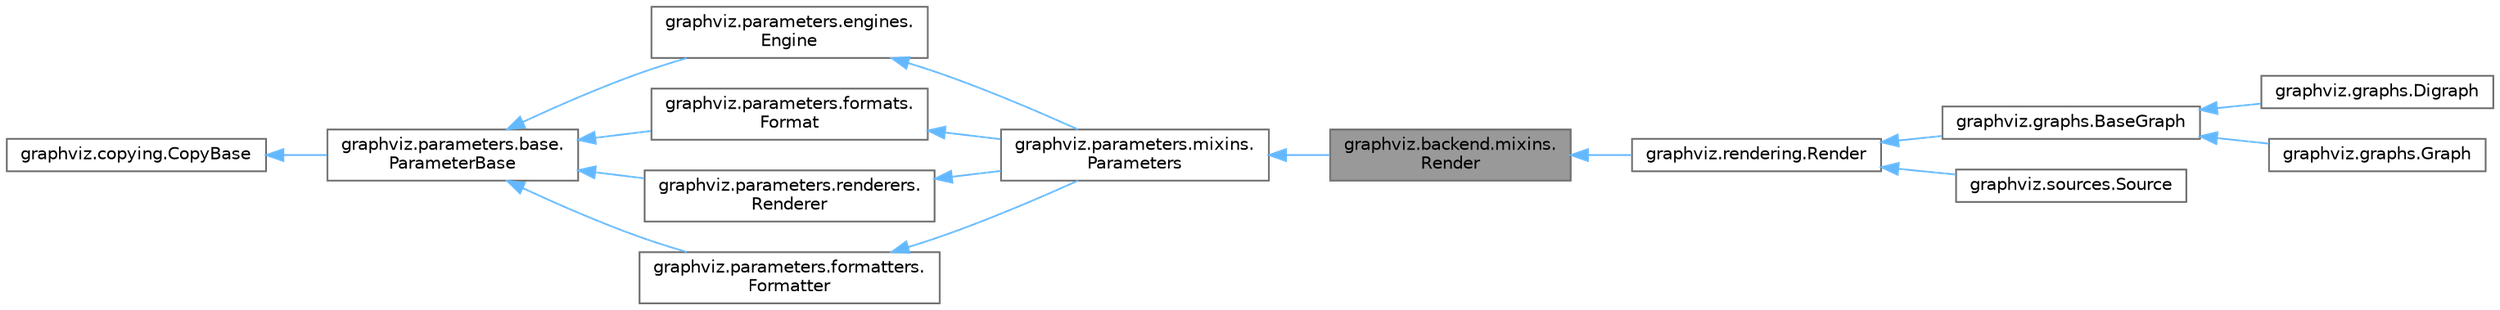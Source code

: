digraph "graphviz.backend.mixins.Render"
{
 // LATEX_PDF_SIZE
  bgcolor="transparent";
  edge [fontname=Helvetica,fontsize=10,labelfontname=Helvetica,labelfontsize=10];
  node [fontname=Helvetica,fontsize=10,shape=box,height=0.2,width=0.4];
  rankdir="LR";
  Node1 [id="Node000001",label="graphviz.backend.mixins.\lRender",height=0.2,width=0.4,color="gray40", fillcolor="grey60", style="filled", fontcolor="black",tooltip=" "];
  Node2 -> Node1 [id="edge1_Node000001_Node000002",dir="back",color="steelblue1",style="solid",tooltip=" "];
  Node2 [id="Node000002",label="graphviz.parameters.mixins.\lParameters",height=0.2,width=0.4,color="gray40", fillcolor="white", style="filled",URL="$classgraphviz_1_1parameters_1_1mixins_1_1_parameters.html",tooltip=" "];
  Node3 -> Node2 [id="edge2_Node000002_Node000003",dir="back",color="steelblue1",style="solid",tooltip=" "];
  Node3 [id="Node000003",label="graphviz.parameters.engines.\lEngine",height=0.2,width=0.4,color="gray40", fillcolor="white", style="filled",URL="$classgraphviz_1_1parameters_1_1engines_1_1_engine.html",tooltip=" "];
  Node4 -> Node3 [id="edge3_Node000003_Node000004",dir="back",color="steelblue1",style="solid",tooltip=" "];
  Node4 [id="Node000004",label="graphviz.parameters.base.\lParameterBase",height=0.2,width=0.4,color="gray40", fillcolor="white", style="filled",URL="$classgraphviz_1_1parameters_1_1base_1_1_parameter_base.html",tooltip=" "];
  Node5 -> Node4 [id="edge4_Node000004_Node000005",dir="back",color="steelblue1",style="solid",tooltip=" "];
  Node5 [id="Node000005",label="graphviz.copying.CopyBase",height=0.2,width=0.4,color="gray40", fillcolor="white", style="filled",URL="$classgraphviz_1_1copying_1_1_copy_base.html",tooltip=" "];
  Node6 -> Node2 [id="edge5_Node000002_Node000006",dir="back",color="steelblue1",style="solid",tooltip=" "];
  Node6 [id="Node000006",label="graphviz.parameters.formats.\lFormat",height=0.2,width=0.4,color="gray40", fillcolor="white", style="filled",URL="$classgraphviz_1_1parameters_1_1formats_1_1_format.html",tooltip=" "];
  Node4 -> Node6 [id="edge6_Node000006_Node000004",dir="back",color="steelblue1",style="solid",tooltip=" "];
  Node7 -> Node2 [id="edge7_Node000002_Node000007",dir="back",color="steelblue1",style="solid",tooltip=" "];
  Node7 [id="Node000007",label="graphviz.parameters.renderers.\lRenderer",height=0.2,width=0.4,color="gray40", fillcolor="white", style="filled",URL="$classgraphviz_1_1parameters_1_1renderers_1_1_renderer.html",tooltip=" "];
  Node4 -> Node7 [id="edge8_Node000007_Node000004",dir="back",color="steelblue1",style="solid",tooltip=" "];
  Node8 -> Node2 [id="edge9_Node000002_Node000008",dir="back",color="steelblue1",style="solid",tooltip=" "];
  Node8 [id="Node000008",label="graphviz.parameters.formatters.\lFormatter",height=0.2,width=0.4,color="gray40", fillcolor="white", style="filled",URL="$classgraphviz_1_1parameters_1_1formatters_1_1_formatter.html",tooltip=" "];
  Node4 -> Node8 [id="edge10_Node000008_Node000004",dir="back",color="steelblue1",style="solid",tooltip=" "];
  Node1 -> Node9 [id="edge11_Node000001_Node000009",dir="back",color="steelblue1",style="solid",tooltip=" "];
  Node9 [id="Node000009",label="graphviz.rendering.Render",height=0.2,width=0.4,color="gray40", fillcolor="white", style="filled",URL="$classgraphviz_1_1rendering_1_1_render.html",tooltip=" "];
  Node9 -> Node10 [id="edge12_Node000009_Node000010",dir="back",color="steelblue1",style="solid",tooltip=" "];
  Node10 [id="Node000010",label="graphviz.graphs.BaseGraph",height=0.2,width=0.4,color="gray40", fillcolor="white", style="filled",URL="$classgraphviz_1_1graphs_1_1_base_graph.html",tooltip=" "];
  Node10 -> Node11 [id="edge13_Node000010_Node000011",dir="back",color="steelblue1",style="solid",tooltip=" "];
  Node11 [id="Node000011",label="graphviz.graphs.Digraph",height=0.2,width=0.4,color="gray40", fillcolor="white", style="filled",URL="$classgraphviz_1_1graphs_1_1_digraph.html",tooltip=" "];
  Node10 -> Node12 [id="edge14_Node000010_Node000012",dir="back",color="steelblue1",style="solid",tooltip=" "];
  Node12 [id="Node000012",label="graphviz.graphs.Graph",height=0.2,width=0.4,color="gray40", fillcolor="white", style="filled",URL="$classgraphviz_1_1graphs_1_1_graph.html",tooltip=" "];
  Node9 -> Node13 [id="edge15_Node000009_Node000013",dir="back",color="steelblue1",style="solid",tooltip=" "];
  Node13 [id="Node000013",label="graphviz.sources.Source",height=0.2,width=0.4,color="gray40", fillcolor="white", style="filled",URL="$classgraphviz_1_1sources_1_1_source.html",tooltip=" "];
}
